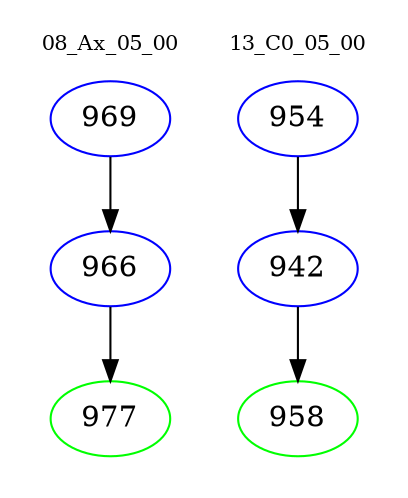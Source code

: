 digraph{
subgraph cluster_0 {
color = white
label = "08_Ax_05_00";
fontsize=10;
T0_969 [label="969", color="blue"]
T0_969 -> T0_966 [color="black"]
T0_966 [label="966", color="blue"]
T0_966 -> T0_977 [color="black"]
T0_977 [label="977", color="green"]
}
subgraph cluster_1 {
color = white
label = "13_C0_05_00";
fontsize=10;
T1_954 [label="954", color="blue"]
T1_954 -> T1_942 [color="black"]
T1_942 [label="942", color="blue"]
T1_942 -> T1_958 [color="black"]
T1_958 [label="958", color="green"]
}
}
